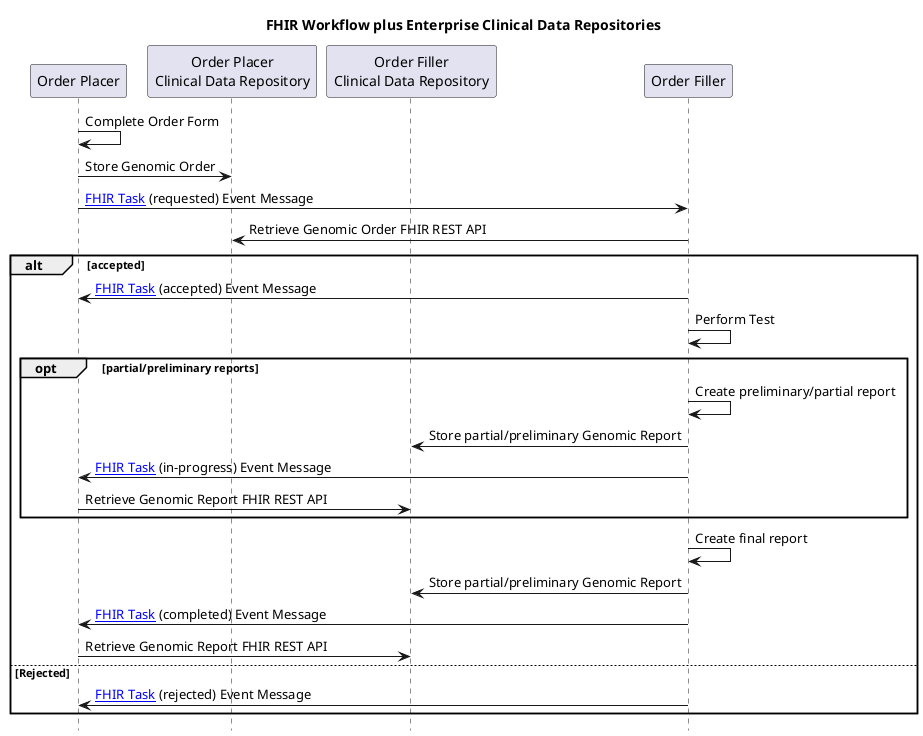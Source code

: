 @startuml

skinparam svgDimensionStyle false

title "FHIR Workflow plus Enterprise Clinical Data Repositories"

hide footbox

participant "Order Placer" as EPR
participant "Order Placer\nClinical Data Repository" as CDRO
participant "Order Filler\nClinical Data Repository" as CDRF
participant "Order Filler" as LIMS


EPR -> EPR: Complete Order Form
EPR -> CDRO: Store Genomic Order
EPR -> LIMS: [[StructureDefinition-Task.html FHIR Task]] (requested) Event Message
LIMS -> CDRO: Retrieve Genomic Order FHIR REST API

alt accepted
LIMS -> EPR: [[StructureDefinition-Task.html FHIR Task]] (accepted) Event Message

LIMS -> LIMS: Perform Test
opt partial/preliminary reports
LIMS -> LIMS: Create preliminary/partial report

LIMS -> CDRF: Store partial/preliminary Genomic Report
LIMS -> EPR: [[StructureDefinition-Task.html FHIR Task]] (in-progress) Event Message
EPR -> CDRF: Retrieve Genomic Report FHIR REST API
end
LIMS -> LIMS: Create final report

LIMS -> CDRF: Store partial/preliminary Genomic Report
LIMS -> EPR: [[StructureDefinition-Task.html FHIR Task]] (completed) Event Message
EPR -> CDRF: Retrieve Genomic Report FHIR REST API

else Rejected
LIMS -> EPR: [[StructureDefinition-Task.html FHIR Task]] (rejected) Event Message
end
@enduml
